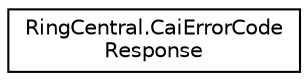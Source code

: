 digraph "Graphical Class Hierarchy"
{
 // LATEX_PDF_SIZE
  edge [fontname="Helvetica",fontsize="10",labelfontname="Helvetica",labelfontsize="10"];
  node [fontname="Helvetica",fontsize="10",shape=record];
  rankdir="LR";
  Node0 [label="RingCentral.CaiErrorCode\lResponse",height=0.2,width=0.4,color="black", fillcolor="white", style="filled",URL="$classRingCentral_1_1CaiErrorCodeResponse.html",tooltip=" "];
}
